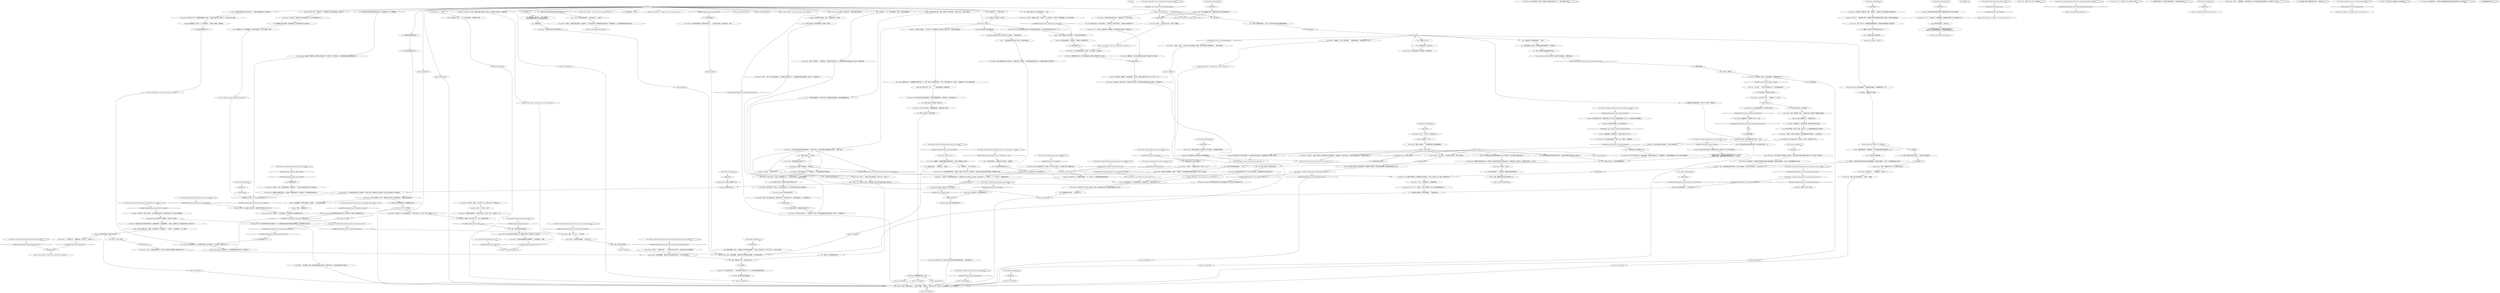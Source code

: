 # WHIRLING F1 / HARDIE
# Titus Hardie, leader of the militant union wing Hardie Boys. Mass dialogue + Gardener and Boys:
#
#1) Admit they lynched the man because of a rape.
#2) WHITE: Rhetoric to get them to tell you Klaasje was victim (Evrart makes easier -- leads to Klaasje, Klaasje betrays)
#3) React to Klaasje's betrayal
#4) WHITE: Suggestion to get them to counterbetray and reveal Assassination
#5) something to get them to reveal Instigator (Ruby)
# ==================================================
digraph G {
	  0 [label="START"];
	  1 [label="input"];
	  2 [label="Suggestion: 那些*兄弟们*太过急于取悦他，以至于很难让他们闭上嘴巴。你很快就能点清人数的，等着吧……"];
	  3 [label="You: “我跟你说实话吧，她就是调查杀害雇佣兵的凶手的下一个突破口。”\n“我跟你说实话吧，她就是调查杀害莱利的凶手的下一个突破口。”"];
	  4 [label="Composure: 他和他的兄弟们表现得像是某种大人物，你得证明一下自己的勇气才能被认真对待。"];
	  5 [label="You: “我见过她吸鸦片酊吸得神志不清的样子，超自然的预感也在我耳边说出了她的名字。”"];
	  6 [label="You: “我怀疑是她杀了被害人——这就是为什么。”"];
	  7 [label="You: *你*在做什么？"];
	  8 [label="You: “我们得谈谈那个吊人。”"];
	  9 [label="Titus Hardie: “我怎么都想不通你为什么要这么做。”他展开双臂。“我是说……我应该就会把他留在那里。你一定很喜欢清理别人的烂摊子吧。”"];
	  10 [label="Glen: “是啊，给他们点厉害尝尝。”"];
	  11 [label="Jump to: [Hardiehub1]"];
	  12 [label="You: “是的，我确实这么认为——她是*有点*疯狂……”"];
	  13 [label="Titus Hardie: “执法官……”他咬着牙说到。“……我对你已经*忍无可忍*了。我他妈的告诉过你不要逼她！”"];
	  14 [label="Physical Instrument: 该死的*没有人*告诉你要放下拳头！"];
	  15 [label="Titus Hardie: “你以为我们瞎吗？你们RCM不是唯一知道如何窃听别人的人——这可不需要大学学位。”"];
	  16 [label="Conceptualization: 其实还是有一些需要的——密码分析、通信官……"];
	  17 [label="Titus Hardie: “别这么说自己，安格斯。这是很重要的工作。”头领拿起他的啤酒——无声地向他致敬。"];
	  18 [label="Titus Hardie: “别以为我会忘记我还特别提醒过，我对于她被逮捕的感受。”他摇着头说。“现在你想做什么？”"];
	  19 [label="Titus Hardie: 他眼中的怒火——你眼看着它们燃烧*殆尽*了。“当然，执法官，做你该做的事吧。”他开了一罐啤酒倒进杯中，放下后说：“我就像往常一样，喝个酩酊大醉吧。”"];
	  20 [label="Half Light: 他怒火中烧——来了……！一副*妈的我受够了*的极度冷漠。"];
	  21 [label="Jump to: [Hardiehub1]"];
	  22 [label="mini hub for serenity"];
	  23 [label="Titus Hardie: “罪证……这才是成人的对话。”他放下了啤酒罐。"];
	  24 [label="Inland Empire: 不，你继续留在这里如何？四处看看——找到公司代表，看看他们有什么要说的？也许公司会出面帮忙？然后再回来。"];
	  25 [label="Shanky: “没错，滚蛋！”"];
	  26 [label="Authority: 他已经习惯了发号施令，并看着自己的命令立刻执行下去。你不应该纵容他的。"];
	  27 [label="Titus Hardie: “这远远不够。我不想太失礼，但我们现在正忙着呢。除非你有能证明露比有罪的*有力证据*，不然就滚开吧。”"];
	  28 [label="Titus Hardie: IsKimHere()"];
	  29 [label="IsKimHere()", shape=diamond];
	  30 [label="!(IsKimHere())", shape=diamond];
	  31 [label="Elizabeth: “先说一句……”她强行插了进来。“提图斯·哈迪并没有明确指出*被害人*是淫妇，也没有说过要相信她。”"];
	  32 [label="Alain: “她只是不愿承认而已，混蛋，你根本不了解*创伤经历*。她封闭了自己，又他妈不信任你。”"];
	  33 [label="You: “在听录音之前，还有几件事……”"];
	  34 [label="Titus Hardie: “上面有什么？我们称之为门炮手经典串烧。听过之后你就知道为什么了。”"];
	  35 [label="Elizabeth: “住手，这完全就是在浪费大家时间。”她听上去很激动。“我以为大家已经说好了，不会交出任何一个人。”"];
	  36 [label="Titus Hardie: Variable[\"whirling.hardie_logic_wc_failed\"]"];
	  37 [label="Variable[\"whirling.hardie_logic_wc_failed\"]", shape=diamond];
	  38 [label="!(Variable[\"whirling.hardie_logic_wc_failed\"])", shape=diamond];
	  39 [label="You: 把重心从一条腿移到另一条腿上。"];
	  40 [label="You: 眼睛开始抽搐。"];
	  41 [label="Titus Hardie: IsKimHere()  and  Variable[\"TASK.interrogate_klaasje\"]"];
	  42 [label="IsKimHere()  and  Variable[\"TASK.interrogate_klaasje\"]", shape=diamond];
	  43 [label="!(IsKimHere()  and  Variable[\"TASK.interrogate_klaasje\"])", shape=diamond];
	  44 [label="Jump to: [Hardiehub1]"];
	  45 [label="You: “我已经听过录音了，我准备找卡拉洁核实一下。”"];
	  46 [label="You: “你监听他们的通讯系统多久了？”"];
	  47 [label="You: “慢着，她的脸——什么表情？”"];
	  48 [label="You: “这才是*正常*流程，她有逃跑的风险，而我是一个警察。”"];
	  49 [label="Titus Hardie: Variable[\"whirling.hardies_empathy_titus_isnt_angry\"]"];
	  50 [label="Variable[\"whirling.hardies_empathy_titus_isnt_angry\"]", shape=diamond];
	  51 [label="!(Variable[\"whirling.hardies_empathy_titus_isnt_angry\"])", shape=diamond];
	  52 [label="Jump to: [Hardiehub1]"];
	  53 [label="You: “你猜怎么着：我发现了一些罪证。”"];
	  54 [label="Jump to: [whirling.titus_big_dick_cop]"];
	  55 [label="Jump to: [Titus Hardie: \"\"Oh, so you went and talked to my m...\"]"];
	  56 [label="You: 树立权威。"];
	  57 [label="You: Variable[\"whirling.hardie_authority_wc_to_get_klaasje\"]"];
	  58 [label="Variable[\"whirling.hardie_authority_wc_to_get_klaasje\"]", shape=diamond];
	  59 [label="!(Variable[\"whirling.hardie_authority_wc_to_get_klaasje\"])", shape=diamond];
	  60 [label="Titus Hardie: “不-不-不，”他指着自己，“眼睛看这里！你跟我的兄弟们过不去，就是跟我过不去。”"];
	  61 [label="Jump to: [Theo: \"Sitting on his right: standard work...\"]"];
	  62 [label="You: “首先，我们得谈谈你的态度问题。”"];
	  63 [label="Glen: “嘿，混蛋，看这里！我们跟你说话呢！”"];
	  64 [label="Titus Hardie: “为什么？”他靠在椅背上，好奇地看着你。"];
	  65 [label="Glen: “嘿，我不……哦，好吧……”格伦突然大笑起来。“好啊，带我去吧。”"];
	  66 [label="You: “一场内战正在酝酿当中，阻止它的唯一方法就是解决这起谋杀案。这意味着要跟露比谈谈。”"];
	  67 [label="Shanky: “是啊，她就是个疯子，知道吗，”老鼠脸的男人小心翼翼地说。“一个疯婆子——你知道那种人，乱七八糟的。”"];
	  68 [label="Rhetoric: 当她生气的时候，她会加重*尾音*。这就赋予了她的声音一种奇怪的催眠效果。她说话的时候嘴唇几乎不动。"];
	  69 [label="Titus Hardie: “好了，好了……冷静点，伙计们。放那家伙一马吧，他显然是神特殊的孩子。”"];
	  70 [label="Untitled hub"];
	  71 [label="Suggestion: 这些家伙大男子主义到足以承认一级谋杀了，问问是不是他们。"];
	  72 [label="Physical Instrument: 他带着勉强的敬意向后靠了靠。房间周围一片寂静，是时候用语言交流了。"];
	  73 [label="Logic: 或者……*先*别惹他。等等，你或许得在他面前*证明自己*。如果你失败了，这么做可能会给你第二次机会！"];
	  74 [label="Suggestion: 房间里充斥着笑声，这次可不要再作死了。"];
	  75 [label="Jump to: [tapehub]"];
	  76 [label="Titus Hardie: “该死的，阳光男孩……”他平静地说。“我想现在已经无能为力了。只希望她能在体制内找到出路，然后从另一条路走出来。”"];
	  77 [label="Titus Hardie: 他瞪着你，仿佛被你用最经典的脏话辱骂了。“抱歉？那他妈是什么意思？”"];
	  78 [label="Jump to: [gaveuprubyhub]"];
	  79 [label="You: “因为她是你真正的领导。”"];
	  80 [label="Perception (Sight): 通过眼角的余光，你看见一只小鸟飞进了灌木丛——就在窗户后面；提图斯的背后。"];
	  81 [label="Titus Hardie: IsKimHere()"];
	  82 [label="IsKimHere()", shape=diamond];
	  83 [label="!(IsKimHere())", shape=diamond];
	  84 [label="Kim Kitsuragi: “我想我们会继续待在这儿的，提图斯。如果你继续追寻，你会很惊讶一个推论竟能出现得如此之快。”"];
	  85 [label="Titus Hardie: IsTHCPresent(\"apocalypse_cop\")"];
	  86 [label="IsTHCPresent(\"apocalypse_cop\")", shape=diamond];
	  87 [label="!(IsTHCPresent(\"apocalypse_cop\"))", shape=diamond];
	  88 [label="Physical Instrument: 再*深入*一点，逐步升级。"];
	  89 [label="Titus Hardie: 他的眼睛眯了起来，右手开始在他的大腿上敲着一段紧凑的节奏：哒哒哒。"];
	  90 [label="Shanky: “你还真是悠闲，等到他烂透了，变得这么漂亮了才来，嗯？”"];
	  91 [label="Titus Hardie: Variable[\"TASK.interrogate_klaasje\"]  and  IsKimHere() == false"];
	  92 [label="Variable[\"TASK.interrogate_klaasje\"]  and  IsKimHere() == false", shape=diamond];
	  93 [label="!(Variable[\"TASK.interrogate_klaasje\"]  and  IsKimHere() == false)", shape=diamond];
	  94 [label="Jump to: [Hardiehub1]"];
	  95 [label="You: 到了我这个年纪，你注定会死去。你太冲动了，会卷入一场你赢不了的斗争。"];
	  96 [label="Physical Instrument: 那一刻结束了，男人带着勉强的敬意向后靠了靠。是时候开口了。"];
	  97 [label="Half Light: 不要解释或维护自己，进攻。"];
	  98 [label="Titus Hardie: IsKimHere()"];
	  99 [label="IsKimHere()", shape=diamond];
	  100 [label="!(IsKimHere())", shape=diamond];
	  101 [label="Logic: 这是他们最后一出戏——这盘磁带。他们的故事支离破碎，一片混乱。听起来不错——但到了这个份上，也没什么必要了。"];
	  102 [label="Kim Kitsuragi: “明白了——你监听了他们通讯系统。”他记了几笔。“有多久了？”"];
	  103 [label="Untitled hub (02)"];
	  104 [label="Jump to: [LYNCHUBENDGAME]"];
	  105 [label="Eugene: “或是德妮丝，那个餐厅的服务生！她的胸……”他几乎是哀伤地说着。"];
	  106 [label="You: （留下磁带。）“不了，谢谢你提图斯。没有它，本案会办得更顺利。”"];
	  107 [label="You: “所以我跟卡拉洁说了磁带的事。”"];
	  108 [label="Titus Hardie: 他皱起眉头，但很快地点了点头。“好吧。”"];
	  109 [label="Titus Hardie: CheckItem(\"key_workshop_spare\")"];
	  110 [label="CheckItem(\"key_workshop_spare\")", shape=diamond];
	  111 [label="!(CheckItem(\"key_workshop_spare\"))", shape=diamond];
	  112 [label="You: “听着，我得把这件事归咎于某个人，而我已经决定就是她了。”"];
	  113 [label="Titus Hardie: “你看什么呢，条子？”他扭扭脖子。"];
	  114 [label="Jump to: [Hardiehub1]"];
	  115 [label="Titus Hardie: IsKimHere()"];
	  116 [label="IsKimHere()", shape=diamond];
	  117 [label="!(IsKimHere())", shape=diamond];
	  118 [label="Titus Hardie: Variable[\"whirling.hardie_went_through_ruby_info\"]"];
	  119 [label="Variable[\"whirling.hardie_went_through_ruby_info\"]", shape=diamond];
	  120 [label="!(Variable[\"whirling.hardie_went_through_ruby_info\"])", shape=diamond];
	  121 [label="Jump to: [Hardiehub1]"];
	  122 [label="Visual Calculus: 先清点人数——把这些人和你在院子里发现的脚印联系起来——很有可能会对上。"];
	  123 [label="Titus Hardie: “但你还是去逼供她了。”他有点不对劲儿，他上前一步说：“我他妈的……要……”"];
	  124 [label="Elizabeth: “提图斯·哈迪！”她的声音如同一声警示枪响彻了整个房间。"];
	  125 [label="Titus Hardie: Variable[\"whirling.hardies_reactionspeed_gardener_stops_tituses_advance\"]"];
	  126 [label="Variable[\"whirling.hardies_reactionspeed_gardener_stops_tituses_advance\"]", shape=diamond];
	  127 [label="!(Variable[\"whirling.hardies_reactionspeed_gardener_stops_tituses_advance\"])", shape=diamond];
	  128 [label="You: “哦天呐，她的表情很难过吗？我很抱歉让她伤心了。”"];
	  129 [label="You: （拿走磁带。）“行吧，我会听的。”"];
	  130 [label="You: “抱歉，是我口误了。我会带走磁带的。”（拿走。）"];
	  131 [label="You: “我想再谈谈那起绞死事件。”"];
	  132 [label="You: “我跟艾弗拉特谈过了，他向我保证你会配合的。”\n“我告诉过你，我跟艾弗拉特谈过了，他向我保证你会配合的。”"];
	  133 [label="Titus Hardie: Variable[\"whirling.hardies_logic_understandig_taking_inventory\"]"];
	  134 [label="Variable[\"whirling.hardies_logic_understandig_taking_inventory\"]", shape=diamond];
	  135 [label="!(Variable[\"whirling.hardies_logic_understandig_taking_inventory\"])", shape=diamond];
	  136 [label="Jump to: [whathappenedthatnighthub]"];
	  137 [label="Empathy: 我们谁也不能完全摆脱此事。"];
	  138 [label="You: 抱起你的胳膊。"];
	  139 [label="Titus Hardie: Variable[\"whirling.gardener_main_hub_reached\"]"];
	  140 [label="Variable[\"whirling.gardener_main_hub_reached\"]", shape=diamond];
	  141 [label="!(Variable[\"whirling.gardener_main_hub_reached\"])", shape=diamond];
	  142 [label="Shanky: “你还真是悠闲，嗯？”他朝提图斯求证。“等到他烂透了，变得这么漂亮了才来？”"];
	  143 [label="Elizabeth: “或许你现在就可以开始提问了，情况不会变得更好了。”"];
	  144 [label="Titus Hardie: “大概吧，”他手臂上的伤疤说。“我必须得像这样去领导他们——*你*会明白的。”"];
	  145 [label="Titus Hardie: *好极了*，他眼中的抽动回复道。*我曾经把一个人打到无法动弹，或者我把他的头按到水里了？很难说是哪一个，但你可能感受到我体内的*丑恶*。*"];
	  146 [label="Titus Hardie: “什么？”他不明白。"];
	  147 [label="Titus Hardie: “现在已经无能为力了。”他缓缓点头。“只希望她能在体制内找到出路。”"];
	  148 [label="You: “去他的阳光男孩。”（指着你自己）“去死吧。”"];
	  149 [label="You: “我不用听录音就能调查清楚。”（不拿。）"];
	  150 [label="Titus Hardie: “你疯了吧，条子。”他的微笑里隐藏着一丝怒火。“我是这个组织*唯一*的负责人——要么接受，要么滚蛋。”"];
	  151 [label="Titus Hardie: “不。”他只说了这一句。他甚至一动不动。"];
	  152 [label="Titus Hardie: “下一个问题。”"];
	  153 [label="You: “我现在要走了。”[离开。]"];
	  154 [label="You: “好吧，我跟卡拉洁谈过了。现在我需要和露比谈谈。”"];
	  155 [label="Titus Hardie: “听起来你是准备把她*当做*嫌疑人了。在我的地盘上，休想。”"];
	  156 [label="Rhetoric: 目前的问题有*很多*。如果你现在开口，他们只会一直提起那盘磁带。去听一次，他们就没有什么能隐瞒的了。"];
	  157 [label="Titus Hardie: “死条子回来了……”他假笑起来。“你想干什么？”"];
	  158 [label="Esprit de Corps: 57分局最好的警察扫视了一圈房间，把询问工作交给了你：他信任你——或许这违背于他做出的更好的判断，但他确实这么做了。"];
	  159 [label="Titus Hardie: “你去吧，”他说着，调整了一下皮带扣。“哦，留着它吧——或许有一天你需要提醒一下自己人性的丑陋。”"];
	  160 [label="Titus Hardie: “好极了，很高兴听到这个，”他说着，调整了一下皮带扣。“你也可以留下它——或许有一天你需要提醒一下自己人性的丑陋。”"];
	  161 [label="Hardiehub1"];
	  162 [label="You: 这段喋喋不休简直毫无意义：扬起下巴，像王子一样凝视远方。"];
	  163 [label="You: “这盘带子上有什么？”"];
	  164 [label="You: “我要去哪里听呢？”"];
	  165 [label="Suggestion: 你说到点子上了。提图斯非常愤怒——不，不仅于此——忠诚的提图斯感觉被*背叛*了。"];
	  166 [label="Jump to: [tapehub]"];
	  167 [label="Jump to: [Titus Hardie: \"\"Ruby's one of us. We're not gonna...\"]"];
	  168 [label="Jump to: [tapehub]"];
	  169 [label="Titus Hardie: “是啊……咳，总之……”他住了嘴。"];
	  170 [label="Titus Hardie: “又是你……”他粗鲁地向你打了个招呼。“怎么了？”"];
	  171 [label="Titus Hardie: “是啊，你这个残忍的混蛋。”他赞许地点点头。“我肯定是不行的——我总是会放美人一马，就是如此心软。”"];
	  172 [label="Titus Hardie: “而你做了什么？你过去把她逼走了！”他有点不对劲儿，他上前一步说：“我他妈的……要……”"];
	  173 [label="You: “哈尔·米格多顿来了。一旦血雨落下，她最好乖乖待在收容所里。”"];
	  174 [label="Jump to: [Hardiehub1]"];
	  175 [label="Composure: 想向全世界宣告他是个肌肉男：嚼烟草和掰手指。我们这儿还有谁？"];
	  176 [label="Kim Kitsuragi: “我想我们会继续待在这儿的，提图斯。我们甚至还没跟公司代表谈过话呢——这很有必要，”他转向你。“我想她应该在码头……西北方。”"];
	  177 [label="Titus Hardie: IsKimHere()"];
	  178 [label="IsKimHere()", shape=diamond];
	  179 [label="!(IsKimHere())", shape=diamond];
	  180 [label="Jump to: [TASK.investigate_mysterious_door_done]"];
	  181 [label="Titus Hardie: “就在这儿，混球！”他把录音带砰的一声甩到桌子上。“听完这个再来告诉我*末日战士*是无辜的。”"];
	  182 [label="Titus Hardie: IsKimHere()"];
	  183 [label="IsKimHere()", shape=diamond];
	  184 [label="!(IsKimHere())", shape=diamond];
	  185 [label="Titus Hardie: IsKimHere()"];
	  186 [label="IsKimHere()", shape=diamond];
	  187 [label="!(IsKimHere())", shape=diamond];
	  188 [label="Eugene: “别啊，兄弟，”尤金举起了手，“栽赃给我吧，好好地陷害我吧，法律先生！”"];
	  189 [label="You: “关于露比的失踪，我想再确认一遍。”"];
	  190 [label="Elizabeth: “在这里！”她打了个响指。"];
	  191 [label="Titus Hardie: “看啊，那个疯子警官回来了。”他呷了一口啤酒。"];
	  192 [label="Jump to: [Hardiehub1]"];
	  193 [label="You: 尽管我遭受了那么多侮辱，但我仍能走路、说话并且随时可以投入这场战斗。"];
	  194 [label="Conceptualization: *这*倒是很有趣了。你口中的那个门炮手。"];
	  195 [label="You: “我想我明白了。”"];
	  196 [label="Jump to: [Titus Hardie: \"\"A bullet, you say?\" He pats the ba...\"]"];
	  197 [label="You: “你猜怎么着？我还把你和当地的毒品交易案联系起来了。”"];
	  198 [label="You: “我跟乔伊斯谈过了。那个被你吊死的雇佣兵——他的朋友们来找你了。”"];
	  199 [label="Jump to: [Titus Hardie: \"\"Yeah?\" He doesn't seem worried. \"B...\"]"];
	  200 [label="Titus Hardie: Variable[\"pier.joyce_hub_reached\"]"];
	  201 [label="Variable[\"pier.joyce_hub_reached\"]", shape=diamond];
	  202 [label="!(Variable[\"pier.joyce_hub_reached\"])", shape=diamond];
	  203 [label="Inland Empire: 城里又来了个末日传教的演员吗？"];
	  204 [label="Titus Hardie: “看来马戏团离开了镇子，但小丑们还留在这里。”提图斯看到你不是很高兴的样子。"];
	  205 [label="Titus Hardie: IsKimHere()"];
	  206 [label="IsKimHere()", shape=diamond];
	  207 [label="!(IsKimHere())", shape=diamond];
	  208 [label="You: “卡拉洁说自己没有被强暴。”"];
	  209 [label="Glen: “是啊，用你的屁股听吧，王八蛋！”他的声音在小房间里仿佛雷鸣般回响着。"];
	  210 [label="Titus Hardie: *我没空跟你耗下去*，他握紧拳头说着，指关节都变白了。*我还年轻，你都有五万岁了*。"];
	  211 [label="Titus Hardie: “哦，你们是因为他来的？”他看了一圈。“那家伙，长得挺帅哦……”"];
	  212 [label="Glen: “哦，他现在可变成一个真正的美男子了，很性感呢！”格伦不断地点头。“散发着一股*美男的气味*。”"];
	  213 [label="Jump to: [Elizabeth: \"\"You might want to start asking you...\"]"];
	  214 [label="Jump to: [Hardiehub1]"];
	  215 [label="You: 到了那个时候我一定已经开了杀戒，而且不止一次。我能感觉到那种*丑恶*在我体内。"];
	  216 [label="Authority: 成功。提图斯让步了，大家都放下拳头。"];
	  217 [label="Electrochemistry: 啤酒。"];
	  218 [label="You: “我不知道那是什么意思，它突然就出现在我的脑海里了。我们继续吧。”"];
	  219 [label="Titus Hardie: “别忘了你的磁带，执法官。”他用自己的大手把小小的磁带推向你。“提图斯·哈迪向你致敬。”"];
	  220 [label="Jump to: [Titus Hardie: \"\"Oh, this is about him?\" He looks a...\"]"];
	  221 [label="Jump to: [Titus Hardie: \"\"Oh, this is about him?\" He looks a...\"]"];
	  222 [label="Jump to: [EVIDENCE HUB]"];
	  223 [label="You: “我发现了八对脚印，但你们只有七个人。第八个哈迪兄弟在哪儿？”"];
	  224 [label="Reaction Speed: ……撞上你——躲开！"];
	  225 [label="Titus Hardie: “*轮不到你来告诉我怎么做*。”他模仿着你，众人又笑了起来……"];
	  226 [label="You: 先不说话。"];
	  227 [label="Titus Hardie: IsKimHere()"];
	  228 [label="IsKimHere()", shape=diamond];
	  229 [label="!(IsKimHere())", shape=diamond];
	  230 [label="Jump to: [Hardiehub1]"];
	  231 [label="Inland Empire: 坦白说，还是有点吓人的。"];
	  232 [label="Kim Kitsuragi: “我们肯定能找到一台录音机的，这不是问题。”他平静地低声重复着。"];
	  233 [label="Kim Kitsuragi: “你-你为什么要这么说？”他转向提图斯。“露比只是调查中的下一个逻辑链而已。如果我们能跟她谈谈，就可以*消除*她的嫌疑了。”"];
	  234 [label="Titus Hardie: “是啊，怎么了？”"];
	  235 [label="Titus Hardie: Variable[\"TASK.arrest_klaasje_done\"]"];
	  236 [label="Variable[\"TASK.arrest_klaasje_done\"]", shape=diamond];
	  237 [label="!(Variable[\"TASK.arrest_klaasje_done\"])", shape=diamond];
	  238 [label="Jump to: [Hardiehub1]"];
	  239 [label="Shanky: 这个小个子男人装模作样地朝自己的脑袋开了一枪。你看着他那老鼠脸因为假装绝望而扭曲着，手指还摸着自己的太阳穴。"];
	  240 [label="You: “所以你窃听了他们？怎么做到的？”"];
	  241 [label="You: “那么是你们中的哪一位在做这个高级的无线电工作呢？”"];
	  242 [label="Eugene: “是啊，老兄。你就是个无线电天才。那些注释非常有深度，索引什么的。”"];
	  243 [label="Jump to: [whirling.hardie_authority_wc_to_get_ ...]"];
	  244 [label="Kim Kitsuragi: “我们在找提图斯·哈迪。”警督转向桌子尽头那个肩膀宽阔的男人。"];
	  245 [label="Kim Kitsuragi: “警探。”警督高声喊了你一声，他把任务交给你了。"];
	  246 [label="Titus Hardie: 房间里一片寂静，领头人并没有退步。"];
	  247 [label="You: “她失踪了。如果你在谋杀案的调查过程中试图躲避警察，你就会成为嫌疑人。伙计们，你们很清楚这是怎么回事。”"];
	  248 [label="Titus Hardie: “该死！”那个大个子的眼睛和血管都暴涨起来。“我就知道不能相信那个该死的婊子！”"];
	  249 [label="Titus Hardie: “闭上嘴巴，别掺和进来，莉兹！”他转向你。“他强暴了她。你根本想象不到他有多疯狂。”"];
	  250 [label="Kim Kitsuragi: “听着，她没有被强暴。”警督的声音开始流露出他的焦躁。“证人的陈述非常明了。”"];
	  251 [label="tapehub"];
	  252 [label="Shanky: “我要去哪里听呢？”他嘲笑着你。“不如试着把它塞进你的屁股里呢，天才？！”"];
	  253 [label="You: 左右歪头，扭扭脖子。"];
	  254 [label="Titus Hardie: *你以为自己在干什么呢？*你听到了这句话，但他的嘴并没有动，是他紧绷的肩膀说出了这句话。"];
	  255 [label="Glen: “哦，他可真是好看极了，挂在那里……散发着一股*美男的气味*。”"];
	  256 [label="Alain: “一定是加姆洛克的水里有什么东西，”他若有所思地说。"];
	  257 [label="Titus Hardie: Variable[\"yard.sense_viscal_greeting_done\"]"];
	  258 [label="Variable[\"yard.sense_viscal_greeting_done\"]", shape=diamond];
	  259 [label="!(Variable[\"yard.sense_viscal_greeting_done\"])", shape=diamond];
	  260 [label="You: “我为什么要关心什么磁带？你骗了我。”"];
	  261 [label="Empathy: 他现在的语气很友好，最后一句话甚至还带了一丝笑意。"];
	  262 [label="Shanky: 房间里爆发出一阵大笑，小个子笑得最大声。“说得好，提图斯！”他奉承到。"];
	  263 [label="Authority: 我得告诉你多少次……"];
	  264 [label="Suggestion: 必须有人过去打破这种紧张的气氛了，二把手。"];
	  265 [label="Shanky: “什么，他是在开玩笑吗……？这家伙嗑嗨了还是怎么的？”小个子难以置信地看着他的同伴们。"];
	  266 [label="Glen: “嘿……嘿，笨蛋！！！你听力不好还是怎么的？！老大在跟你说话呢！”"];
	  267 [label="Titus Hardie: “那*没什么*，就是个法律术语。你甚至都没有*合理的推理*。”他抱起双臂。“我不想太失礼，但我们是来这里放松的。可以麻烦你滚蛋了吗？”"];
	  268 [label="You: “她是我正在调查的另一起案件的嫌疑人，一起毒品走私案。”"];
	  269 [label="Jump to: [tapehub]"];
	  270 [label="Jump to: [Elizabeth: \"\"You might want to start asking you...\"]"];
	  271 [label="Titus Hardie: Variable[\"whirling.hardies_just_put_the_gun_in_your_mouth\"]"];
	  272 [label="Variable[\"whirling.hardies_just_put_the_gun_in_your_mouth\"]", shape=diamond];
	  273 [label="!(Variable[\"whirling.hardies_just_put_the_gun_in_your_mouth\"])", shape=diamond];
	  274 [label="Kim Kitsuragi: “她没有被强暴。”警督的声音开始流露出他的不安。“证人的陈述非常明了。”"];
	  275 [label="Physical Instrument: 他的手握成了拳头。"];
	  276 [label="Titus Hardie: “可恶……你他妈的去审问她了，是不是？我告诉过你不要逼她！我他妈告诉过你了！”"];
	  277 [label="Titus Hardie: “可恶……”他紧握双拳。“我对你百般仁慈，允许你在我的城市里四处窥探——我只要求了你一件事……”"];
	  278 [label="Physical Instrument: 他的手握成了拳头。"];
	  279 [label="Titus Hardie: IsKimHere()"];
	  280 [label="IsKimHere()", shape=diamond];
	  281 [label="!(IsKimHere())", shape=diamond];
	  282 [label="Shanky: “是啊，就像我们放过老克兰西的遗孀一样。”"];
	  283 [label="Titus Hardie: “我没时间干这种破事。”他新开了一罐啤酒。“我只希望她能在体制内找到出路，然后从另一端出来。”"];
	  284 [label="Elizabeth: “让他走吧，提图斯。”女人举起一只手，好像想将巨人的注意力从你身上移开。“我相信他不需要这个。”"];
	  285 [label="You: “首先，我们得谈谈你的态度问题。”"];
	  286 [label="Jump to: [whirling.hardie_rhetoric_wc]"];
	  287 [label="Suggestion: 现在看看其他人是如何因为不守规矩而搞砸的。"];
	  288 [label="Interfacing: 你房间里就有一个，但它或许太破了……"];
	  289 [label="Titus Hardie: Variable[\"whirling.hardie_hub_reached\"]"];
	  290 [label="Variable[\"whirling.hardie_hub_reached\"]", shape=diamond];
	  291 [label="!(Variable[\"whirling.hardie_hub_reached\"])", shape=diamond];
	  292 [label="You: 审视房间。"];
	  293 [label="You: 向前逼近一步。"];
	  294 [label="Titus Hardie: IsKimHere()"];
	  295 [label="IsKimHere()", shape=diamond];
	  296 [label="!(IsKimHere())", shape=diamond];
	  297 [label="Physical Instrument: 这家伙很强硬……他的眼睛开始抽搐了。你得看起来*唬人*一些。"];
	  298 [label="You: “我会去听磁带的。”"];
	  299 [label="Titus Hardie: “要说什么就说吧。”一个肩膀宽阔的男人用啤酒瓶指着你。"];
	  300 [label="Titus Hardie: “冷静点，兄弟们……这两个清洁工任务艰巨呢。我是说，我无论如何都不会靠近那里的……”他拍了拍前额。"];
	  301 [label="Physical Instrument: 提问？见鬼去吧。站到那个混蛋的跟前——用肉体对抗他。"];
	  302 [label="Titus Hardie: “是吗，那你有吗？白痴……”他看向左手边，那里有一瓶被他遗忘的啤酒。"];
	  303 [label="Titus Hardie: “我们有设备。”他点点头。“我们在物流系统——你以为港口是如何运作的？都是高级货。”"];
	  304 [label="Fat Angus: “并不高级，”胖男人气喘吁吁。“你只是成天缩在笼子里，把他们说的话记下来。这笼子里热的要命。”"];
	  305 [label="Physical Instrument: 提图斯的姿态比你第一次见到他的时候更加放松。卡拉洁事件的结束着实让他松了一口气。"];
	  306 [label="You: “我们得谈谈后面那个吊人。”"];
	  307 [label="Jump to: [LYNCHINGHUB]"];
	  308 [label="You: “我发现有人看到了他被吊起来的过程，一位目击者。”"];
	  309 [label="Jump to: [Titus Hardie: \"\"A witness?\" The tall man crosses h...\"]"];
	  310 [label="Titus Hardie: IsKimHere()"];
	  311 [label="IsKimHere()", shape=diamond];
	  312 [label="!(IsKimHere())", shape=diamond];
	  313 [label="You: “我们得谈谈那个吊人。”"];
	  314 [label="Titus Hardie: “把她拖走了，是吗？真是冷酷啊……”他看在看着前门。“没想到你还有这个本事……”"];
	  315 [label="You: “你从哪里弄到的这盘带子？”"];
	  316 [label="Shanky: “是啊，看看条子身上的狠劲儿。可不能对这种狠人瞎逼逼了。”"];
	  317 [label="Jump to: [Hardiehub1]"];
	  318 [label="Titus Hardie: 他隆起身子，右手开始在他的大腿上敲着一段紧凑的节奏：哒哒哒。"];
	  319 [label="Physical Instrument: 你失败了——弱点就是弱点，不会变成优势。是时候用语言交流了。"];
	  320 [label="Jump to: [tapehub]"];
	  321 [label="Shanky: “从那以后，一切就平静下来了。”"];
	  322 [label="You: “三分之一的人类都会被*屠杀*——而你还在担心一个马屁精？！”"];
	  323 [label="Jump to: [Titus Hardie: \"\"Like hell you have.\" He leans back...\"]"];
	  324 [label="Glen: 从右边开始：44码。一个三十多岁的金发男子，非常有男子气概。"];
	  325 [label="Jump to: [Hardiehub1]"];
	  326 [label="Kim Kitsuragi: “露比失踪了。如果你在谋杀案的调查过程中试图躲避警察，你就会成为嫌疑人。伙计们，你们很清楚这是怎么回事。”"];
	  327 [label="Alain: “给他看看，提。”他转向提图斯，后者还在喘着粗气。“有什么害处呢，是吧？”"];
	  328 [label="Titus Hardie: “不，你不会。你的身体枯竭、神经衰弱、旧日的悲伤使你日益消沉。”他拒绝让步。"];
	  329 [label="Shanky: “该去破烂工厂上班了！！”"];
	  330 [label="Alain: “*真正的*狠角色……看看他们吧！冒冒失失，身陷囹圄。”"];
	  331 [label="Titus Hardie: “一个孤单的小丑……看着就悲哀。”他叹了口气。“你想干什么？”"];
	  332 [label="You: “疯狂？你在说什么？她非常清醒。”"];
	  333 [label="Alain: “死条子，提——他们不关心真相，只想要定罪。他们在自己该死的布告牌上记比分呢。”"];
	  334 [label="Titus Hardie: “早在他们的老大学会挥杆前就开始了。”"];
	  335 [label="Shanky: “是啊——话别说的太早。”"];
	  336 [label="Titus Hardie: “不得不说她离开的时候我真的很难过——我们的卡拉洁——你朋友送她出去时她的表情。该死……”他摇了摇头。"];
	  337 [label="You: “我们得谈谈后面那个吊人。”"];
	  338 [label="Titus Hardie: “又来？去问那个死人要签名吧——既然你是他的头号粉丝。”"];
	  339 [label="You: “后院那个吊人——是你干的吗？”"];
	  340 [label="You: “我刚找到了一颗*子弹*——在吊人脑袋里。”\n“你还是没有解释我在那个吊人脑袋里找到的子弹。”"];
	  341 [label="Titus Hardie: Variable[\"yard.sense_viscal_greeting_done\"]"];
	  342 [label="Variable[\"yard.sense_viscal_greeting_done\"]", shape=diamond];
	  343 [label="!(Variable[\"yard.sense_viscal_greeting_done\"])", shape=diamond];
	  344 [label="Titus Hardie: Variable[\"TASK.investigate_mysterious_door_done\"]"];
	  345 [label="Variable[\"TASK.investigate_mysterious_door_done\"]", shape=diamond];
	  346 [label="!(Variable[\"TASK.investigate_mysterious_door_done\"])", shape=diamond];
	  347 [label="Hand/Eye Coordination: 门枪是一种安装在运输飞艇舱门上的枪支。它们有射杀平民的习惯，主要是农民。"];
	  348 [label="You: “旧鱼市里有个患有紧张性精神症的老太太，就在海湾的另一边。她需要帮助。”"];
	  349 [label="You: 提出一个关于露比为什么能做到这一点的可靠理论。"];
	  350 [label="You: Variable[\"whirling.hardie_logic_wc\"]"];
	  351 [label="Variable[\"whirling.hardie_logic_wc\"]", shape=diamond];
	  352 [label="!(Variable[\"whirling.hardie_logic_wc\"])", shape=diamond];
	  353 [label="Titus Hardie: “露比是我们的人，我们是不会把她推到国际道德伦理委员会的車轮下的。去你的吧！”"];
	  354 [label="Shanky: “也去你的吧，道德婊兵！”当他说出最后一个音节时，他瞥了提图斯一眼。那个大个子叹了一口气。"];
	  355 [label="Titus Hardie: “哦，你要找个替罪羊吗？”提图斯的声音不再紧张。“你怎么不早说呢，伙计？来吧，把格伦带走吧！”"];
	  356 [label="the indian scarcity hub"];
	  357 [label="Titus Hardie: “小丑还在附近转悠呢……现在又怎么了？”"];
	  358 [label="Jump to: [Elizabeth: \"\"You might want to start asking you...\"]"];
	  359 [label="You: “没想到我还有什么本事？逮捕她？”"];
	  360 [label="Titus Hardie: Variable[\"whirling.hardie_altgreet_klaasje_arrested\"]"];
	  361 [label="Variable[\"whirling.hardie_altgreet_klaasje_arrested\"]", shape=diamond];
	  362 [label="!(Variable[\"whirling.hardie_altgreet_klaasje_arrested\"])", shape=diamond];
	  363 [label="Titus Hardie: Variable[\"TASK.get_hardie_boys_to_tell_you_the_whole_story\"]"];
	  364 [label="Variable[\"TASK.get_hardie_boys_to_tell_you_the_whole_story\"]", shape=diamond];
	  365 [label="!(Variable[\"TASK.get_hardie_boys_to_tell_you_the_whole_story\"])", shape=diamond];
	  366 [label="Titus Hardie: Variable[\"whirling.hardie_intro_half_light_step_closer\"]"];
	  367 [label="Variable[\"whirling.hardie_intro_half_light_step_closer\"]", shape=diamond];
	  368 [label="!(Variable[\"whirling.hardie_intro_half_light_step_closer\"])", shape=diamond];
	  369 [label="You: “提图斯，我们再过一遍谋杀案发生的那一晚。”"];
	  370 [label="Titus Hardie: Variable[\"whirling.klaasjedoor_whore_yelled\"]"];
	  371 [label="Variable[\"whirling.klaasjedoor_whore_yelled\"]", shape=diamond];
	  372 [label="!(Variable[\"whirling.klaasjedoor_whore_yelled\"])", shape=diamond];
	  373 [label="Suggestion: 一个荡妇，哈？最近有很多这样的人。从*痛苦的*男人口中说出来。无论如何，我们说到点子上了。他很生气——不，不仅于此——他感觉被*背叛*了。"];
	  374 [label="Elizabeth: “艾弗拉特*亲自*派我来处理这件事的。如果这事搞砸了，我们都要遭殃——但是你，提图斯·哈迪，很快就会待在墓里。听明白了吗？”"];
	  375 [label="You: “其实，智能通讯方面还是有很多学位的。”"];
	  376 [label="Titus Hardie: “还是一副小丑的样子……”他耸耸肩。“没关系。我只希望她能在体制内找到出路，然后从另一个条路走出来。”"];
	  377 [label="Titus Hardie: “聪明人，你去吧。”"];
	  378 [label="Kim Kitsuragi: “如果他们不愿意的话，或许野松公司能帮上忙？也许都不行。但无论如何——我们很快就能对你的露比提出诉讼了。”"];
	  379 [label="Jump to: [Titus Hardie: \"The big man laughs, nearly spitting...\"]"];
	  380 [label="You: “喂，关于露比的货車司机之外的*复杂业务*——我想它跟我调查的另外一起案件有关。”"];
	  381 [label="You: “我们再回顾一下强暴受害人的事情。”"];
	  382 [label="Drama: 不要让他们的噪音打扰到您的平静，那不过是些平民罢了，大人。"];
	  383 [label="Alain: “听着，条子。”那个纹身男打个响指吸引了你的注意。“我们知道那个死掉的混蛋是个强奸杀人犯，我们录下了他的忏悔。”"];
	  384 [label="Kim Kitsuragi: “我们肯定能找到一台录音机的。”警督低声说。"];
	  385 [label="Titus Hardie: “是吗？怎么了？”"];
	  386 [label="Jump to: [Hardiehub1]"];
	  387 [label="Titus Hardie: “听起来你是想把这个烂摊子推给*任何人*——现在你选中了露比。在我的地盘上，休想。”"];
	  388 [label="Titus Hardie: “去吧，执法官。”"];
	  389 [label="You: “废话少说，她把真相都告诉我了。”"];
	  390 [label="Titus Hardie: “我不会出现在你的布告牌上的。如果你不听录音，我们就*没什么*可谈的了。”"];
	  391 [label="Jump to: [IsKimHere()]"];
	  392 [label="You: 说服提图斯他被人玩弄了。"];
	  393 [label="You: Variable[\"whirling.hardie_rhetoric_wc\"]"];
	  394 [label="Variable[\"whirling.hardie_rhetoric_wc\"]", shape=diamond];
	  395 [label="!(Variable[\"whirling.hardie_rhetoric_wc\"])", shape=diamond];
	  396 [label="Jump to: [Titus Hardie: \"\"What are you talkin' about, madman...\"]"];
	  397 [label="Titus Hardie: “听到了吗，兄弟们？”男人环视了一圈。“看来RCM派了个狠角色过来。”"];
	  398 [label="Titus Hardie: “这他妈是什么意思？”他站到你跟前。“你想跟我对着干吗？！”"];
	  399 [label="Jump to: [whirling.hardie_logic_wc]"];
	  400 [label="Titus Hardie: “哦，你们是因为他来的？”他看了一圈。“那家伙，长得挺帅哦……”"];
	  401 [label="Titus Hardie: “哇哦……RCM派了个*狠角色*过来。”"];
	  402 [label="Inland Empire: 他避开了她的视线——你也会如此。"];
	  403 [label="Titus Hardie: “是啊……正常。”他似乎在思索着什么。“我想现在已经无能为力了。只希望她能在体制内找到出路，然后从另一个条路走出来。”"];
	  404 [label="You: “先就这样吧，我会继续调查的。”（总结。）"];
	  405 [label="Jump to: [Titus Hardie: \"\"And?\"\"]"];
	  406 [label="Jump to: [Shanky: \"\"Yeah, you fuck with the Hardie boy...\"]"];
	  407 [label="Titus Hardie: “又来？拜托，老兄……”他摇摇头。“行，说吧。”"];
	  408 [label="Titus Hardie: Variable[\"whirling.hardie_noticed_gardener_angry_s\"]"];
	  409 [label="Variable[\"whirling.hardie_noticed_gardener_angry_s\"]", shape=diamond];
	  410 [label="!(Variable[\"whirling.hardie_noticed_gardener_angry_s\"])", shape=diamond];
	  411 [label="You: 逐步降级。"];
	  412 [label="Titus Hardie: Variable[\"TASK.confront_hardie_about_drug_trade_done\"]"];
	  413 [label="Variable[\"TASK.confront_hardie_about_drug_trade_done\"]", shape=diamond];
	  414 [label="!(Variable[\"TASK.confront_hardie_about_drug_trade_done\"])", shape=diamond];
	  415 [label="You: 张开又握紧拳头。"];
	  416 [label="Titus Hardie: Variable[\"whirling.hardies_suicide_greeting_done_once\"]"];
	  417 [label="Variable[\"whirling.hardies_suicide_greeting_done_once\"]", shape=diamond];
	  418 [label="!(Variable[\"whirling.hardies_suicide_greeting_done_once\"])", shape=diamond];
	  419 [label="Rhetoric: 这是在转移话题。保持住你的节奏。"];
	  420 [label="Perception (Hearing): 房间里静得连针掉在地上的声音都能听进，餐厅其它地方也都安静了下来。"];
	  421 [label="Titus Hardie: “你不关心*证据*吗？”他的眼睛抽动着。“那你他妈当什么条子？”"];
	  422 [label="Titus Hardie: “就好像她在走向绞刑架一样。”"];
	  423 [label="Jump to: [Hardiehub1]"];
	  424 [label="Logic: 他明白你在做什么，清点人数。"];
	  0 -> 0
	  1 -> 138
	  2 -> 406
	  3 -> 154
	  4 -> 176
	  5 -> 154
	  6 -> 386
	  7 -> 209
	  8 -> 400
	  9 -> 142
	  10 -> 168
	  11 -> 160
	  12 -> 226
	  13 -> 274
	  14 -> 373
	  15 -> 15
	  16 -> 374
	  16 -> 239
	  17 -> 241
	  18 -> 260
	  19 -> 20
	  20 -> 18
	  21 -> 160
	  22 -> 161
	  22 -> 137
	  22 -> 336
	  22 -> 305
	  22 -> 284
	  23 -> 221
	  24 -> 343
	  25 -> 65
	  25 -> 2
	  25 -> 4
	  25 -> 5
	  25 -> 267
	  25 -> 111
	  26 -> 3
	  27 -> 199
	  28 -> 28
	  28 -> 29
	  29 -> 325
	  30 -> 246
	  31 -> 248
	  32 -> 66
	  33 -> 384
	  34 -> 193
	  35 -> 179
	  36 -> 36
	  36 -> 37
	  37 -> 26
	  38 -> 266
	  39 -> 88
	  40 -> 253
	  41 -> 41
	  41 -> 42
	  42 -> 356
	  43 -> 90
	  44 -> 160
	  45 -> 376
	  46 -> 333
	  47 -> 422
	  48 -> 403
	  49 -> 49
	  49 -> 50
	  50 -> 304
	  51 -> 316
	  52 -> 160
	  53 -> 22
	  56 -> 56
	  57 -> 57
	  57 -> 58
	  58 -> 242
	  59 -> 242
	  60 -> 424
	  62 -> 114
	  63 -> 204
	  64 -> 69
	  65 -> 187
	  66 -> 386
	  67 -> 419
	  68 -> 408
	  69 -> 268
	  70 -> 65
	  70 -> 2
	  70 -> 4
	  70 -> 5
	  70 -> 267
	  70 -> 78
	  70 -> 111
	  71 -> 256
	  72 -> 120
	  73 -> 160
	  74 -> 43
	  75 -> 250
	  76 -> 17
	  77 -> 129
	  77 -> 148
	  79 -> 149
	  80 -> 385
	  81 -> 81
	  81 -> 82
	  82 -> 83
	  83 -> 343
	  84 -> 343
	  85 -> 85
	  85 -> 86
	  86 -> 202
	  87 -> 100
	  88 -> 411
	  88 -> 252
	  89 -> 296
	  90 -> 211
	  91 -> 91
	  91 -> 92
	  92 -> 330
	  93 -> 270
	  94 -> 160
	  95 -> 143
	  96 -> 120
	  97 -> 192
	  97 -> 94
	  97 -> 214
	  98 -> 98
	  98 -> 99
	  99 -> 273
	  100 -> 275
	  101 -> 250
	  102 -> 333
	  103 -> 240
	  103 -> 194
	  105 -> 335
	  106 -> 76
	  107 -> 405
	  108 -> 135
	  109 -> 109
	  109 -> 110
	  110 -> 385
	  111 -> 79
	  112 -> 293
	  113 -> 113
	  114 -> 160
	  115 -> 115
	  115 -> 116
	  116 -> 401
	  117 -> 396
	  118 -> 118
	  118 -> 119
	  119 -> 156
	  120 -> 412
	  121 -> 160
	  122 -> 160
	  123 -> 223
	  124 -> 215
	  125 -> 125
	  125 -> 126
	  126 -> 13
	  127 -> 373
	  128 -> 146
	  129 -> 158
	  130 -> 159
	  131 -> 337
	  132 -> 54
	  133 -> 133
	  133 -> 134
	  134 -> 286
	  135 -> 1
	  137 -> 71
	  138 -> 264
	  139 -> 139
	  139 -> 140
	  140 -> 234
	  141 -> 189
	  142 -> 254
	  143 -> 70
	  144 -> 95
	  145 -> 136
	  146 -> 217
	  146 -> 172
	  147 -> 17
	  148 -> 75
	  149 -> 283
	  150 -> 262
	  151 -> 151
	  152 -> 324
	  154 -> 63
	  155 -> 352
	  156 -> 74
	  157 -> 191
	  158 -> 355
	  159 -> 51
	  160 -> 423
	  161 -> 130
	  161 -> 131
	  161 -> 391
	  161 -> 152
	  161 -> 153
	  161 -> 32
	  161 -> 291
	  161 -> 292
	  161 -> 44
	  161 -> 307
	  161 -> 52
	  161 -> 55
	  161 -> 188
	  161 -> 196
	  161 -> 197
	  161 -> 207
	  161 -> 338
	  161 -> 339
	  161 -> 347
	  161 -> 348
	  161 -> 222
	  161 -> 106
	  161 -> 368
	  161 -> 379
	  161 -> 380
	  162 -> 264
	  163 -> 33
	  164 -> 181
	  165 -> 30
	  166 -> 250
	  167 -> 352
	  168 -> 250
	  169 -> 357
	  170 -> 93
	  171 -> 281
	  172 -> 223
	  173 -> 282
	  174 -> 160
	  175 -> 60
	  176 -> 377
	  177 -> 177
	  177 -> 178
	  178 -> 244
	  179 -> 355
	  180 -> 343
	  181 -> 84
	  182 -> 182
	  182 -> 183
	  183 -> 383
	  184 -> 251
	  185 -> 185
	  185 -> 186
	  186 -> 231
	  187 -> 68
	  188 -> 34
	  189 -> 233
	  191 -> 238
	  192 -> 160
	  193 -> 327
	  194 -> 346
	  195 -> 334
	  197 -> 322
	  198 -> 198
	  200 -> 200
	  200 -> 201
	  201 -> 80
	  202 -> 309
	  203 -> 100
	  204 -> 213
	  205 -> 205
	  205 -> 206
	  206 -> 243
	  207 -> 312
	  207 -> 61
	  207 -> 7
	  208 -> 247
	  209 -> 184
	  210 -> 96
	  211 -> 141
	  212 -> 328
	  213 -> 142
	  214 -> 160
	  215 -> 144
	  216 -> 124
	  217 -> 239
	  218 -> 375
	  219 -> 128
	  219 -> 105
	  220 -> 210
	  221 -> 400
	  223 -> 395
	  224 -> 123
	  225 -> 212
	  226 -> 265
	  227 -> 227
	  227 -> 228
	  228 -> 249
	  229 -> 276
	  230 -> 160
	  231 -> 263
	  232 -> 287
	  233 -> 154
	  234 -> 77
	  235 -> 235
	  235 -> 236
	  236 -> 359
	  237 -> 117
	  238 -> 160
	  239 -> 73
	  240 -> 302
	  241 -> 303
	  242 -> 319
	  244 -> 312
	  244 -> 61
	  244 -> 7
	  245 -> 157
	  246 -> 87
	  247 -> 35
	  248 -> 369
	  249 -> 31
	  250 -> 12
	  251 -> 162
	  251 -> 259
	  251 -> 163
	  251 -> 297
	  251 -> 404
	  251 -> 314
	  252 -> 208
	  253 -> 398
	  254 -> 6
	  255 -> 8
	  256 -> 9
	  257 -> 257
	  257 -> 258
	  258 -> 121
	  259 -> 300
	  260 -> 421
	  261 -> 48
	  262 -> 306
	  263 -> 24
	  264 -> 382
	  265 -> 62
	  266 -> 381
	  267 -> 199
	  268 -> 386
	  269 -> 250
	  270 -> 142
	  271 -> 272
	  271 -> 271
	  272 -> 416
	  273 -> 288
	  274 -> 12
	  275 -> 122
	  276 -> 274
	  277 -> 277
	  278 -> 171
	  279 -> 280
	  279 -> 279
	  280 -> 101
	  281 -> 45
	  282 -> 104
	  283 -> 17
	  284 -> 19
	  285 -> 390
	  287 -> 406
	  288 -> 268
	  289 -> 289
	  289 -> 290
	  290 -> 203
	  291 -> 298
	  292 -> 340
	  293 -> 245
	  294 -> 294
	  294 -> 295
	  295 -> 232
	  296 -> 354
	  297 -> 39
	  298 -> 387
	  299 -> 25
	  300 -> 269
	  301 -> 365
	  302 -> 216
	  303 -> 278
	  304 -> 16
	  305 -> 316
	  306 -> 220
	  308 -> 308
	  310 -> 310
	  310 -> 311
	  311 -> 175
	  312 -> 23
	  313 -> 210
	  314 -> 358
	  315 -> 14
	  316 -> 255
	  317 -> 160
	  318 -> 296
	  319 -> 120
	  320 -> 250
	  321 -> 102
	  322 -> 145
	  324 -> 174
	  325 -> 160
	  326 -> 35
	  327 -> 180
	  328 -> 318
	  329 -> 299
	  330 -> 315
	  331 -> 237
	  332 -> 97
	  333 -> 389
	  334 -> 320
	  335 -> 319
	  336 -> 321
	  336 -> 46
	  336 -> 47
	  336 -> 147
	  336 -> 127
	  337 -> 219
	  338 -> 261
	  339 -> 53
	  340 -> 195
	  341 -> 341
	  341 -> 342
	  342 -> 323
	  343 -> 59
	  344 -> 344
	  344 -> 345
	  345 -> 385
	  346 -> 108
	  347 -> 167
	  348 -> 378
	  349 -> 349
	  350 -> 350
	  350 -> 351
	  351 -> 399
	  352 -> 399
	  353 -> 353
	  354 -> 27
	  355 -> 64
	  356 -> 312
	  356 -> 225
	  356 -> 61
	  356 -> 7
	  357 -> 10
	  358 -> 142
	  359 -> 170
	  360 -> 360
	  360 -> 361
	  361 -> 117
	  362 -> 313
	  363 -> 363
	  363 -> 364
	  364 -> 169
	  365 -> 40
	  366 -> 366
	  366 -> 367
	  367 -> 72
	  368 -> 160
	  369 -> 107
	  370 -> 370
	  370 -> 371
	  371 -> 372
	  372 -> 164
	  373 -> 30
	  374 -> 67
	  375 -> 301
	  376 -> 17
	  377 -> 173
	  378 -> 343
	  380 -> 150
	  381 -> 407
	  382 -> 21
	  383 -> 326
	  384 -> 251
	  385 -> 165
	  386 -> 160
	  387 -> 166
	  388 -> 229
	  389 -> 12
	  390 -> 155
	  391 -> 114
	  392 -> 392
	  393 -> 393
	  393 -> 394
	  394 -> 285
	  395 -> 285
	  397 -> 224
	  398 -> 38
	  398 -> 415
	  400 -> 89
	  401 -> 329
	  402 -> 321
	  402 -> 147
	  402 -> 127
	  402 -> 47
	  403 -> 17
	  404 -> 218
	  407 -> 103
	  408 -> 409
	  408 -> 410
	  409 -> 230
	  410 -> 420
	  411 -> 112
	  412 -> 413
	  412 -> 414
	  413 -> 169
	  414 -> 362
	  415 -> 317
	  416 -> 417
	  416 -> 418
	  417 -> 288
	  418 -> 190
	  419 -> 11
	  419 -> 331
	  419 -> 388
	  420 -> 263
	  421 -> 332
	  422 -> 402
	  423 -> 160
	  424 -> 132
}

